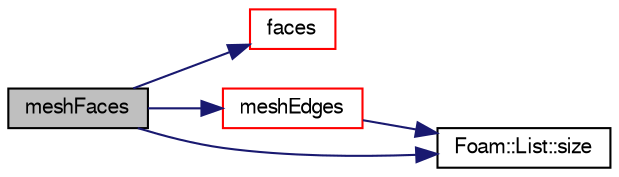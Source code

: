 digraph "meshFaces"
{
  bgcolor="transparent";
  edge [fontname="FreeSans",fontsize="10",labelfontname="FreeSans",labelfontsize="10"];
  node [fontname="FreeSans",fontsize="10",shape=record];
  rankdir="LR";
  Node32 [label="meshFaces",height=0.2,width=0.4,color="black", fillcolor="grey75", style="filled", fontcolor="black"];
  Node32 -> Node33 [color="midnightblue",fontsize="10",style="solid",fontname="FreeSans"];
  Node33 [label="faces",height=0.2,width=0.4,color="red",URL="$a27206.html#aabfa75a9083ebcb40619ba45b10b6794",tooltip="Faces of this cell. "];
  Node32 -> Node38 [color="midnightblue",fontsize="10",style="solid",fontname="FreeSans"];
  Node38 [label="meshEdges",height=0.2,width=0.4,color="red",URL="$a27206.html#acca14196f62e98c31041e8419ed9c358",tooltip="Mesh edge labels of this cell (in order of model) "];
  Node38 -> Node37 [color="midnightblue",fontsize="10",style="solid",fontname="FreeSans"];
  Node37 [label="Foam::List::size",height=0.2,width=0.4,color="black",URL="$a25694.html#a8a5f6fa29bd4b500caf186f60245b384",tooltip="Override size to be inconsistent with allocated storage. "];
  Node32 -> Node37 [color="midnightblue",fontsize="10",style="solid",fontname="FreeSans"];
}
